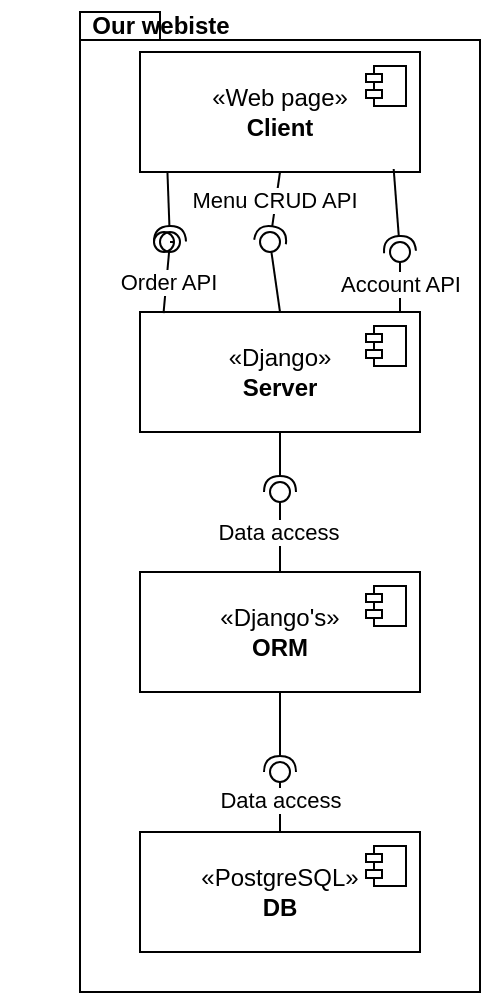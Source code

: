 <mxfile version="28.2.5">
  <diagram name="Page-1" id="gwHtqK4ijJzWARkYH_a7">
    <mxGraphModel dx="722" dy="1534" grid="1" gridSize="10" guides="1" tooltips="1" connect="1" arrows="1" fold="1" page="1" pageScale="1" pageWidth="827" pageHeight="1169" background="none" math="0" shadow="0">
      <root>
        <mxCell id="0" />
        <mxCell id="1" parent="0" />
        <mxCell id="x9E1pmyxvbZIwIWTpzgv-49" value="" style="shape=folder;fontStyle=1;spacingTop=10;tabWidth=40;tabHeight=14;tabPosition=left;html=1;whiteSpace=wrap;" parent="1" vertex="1">
          <mxGeometry x="220" width="200" height="490" as="geometry" />
        </mxCell>
        <mxCell id="x9E1pmyxvbZIwIWTpzgv-1" value="«Django»&lt;br&gt;&lt;b&gt;Server&lt;/b&gt;" style="html=1;dropTarget=0;whiteSpace=wrap;" parent="1" vertex="1">
          <mxGeometry x="250" y="150" width="140" height="60" as="geometry" />
        </mxCell>
        <mxCell id="x9E1pmyxvbZIwIWTpzgv-2" value="" style="shape=module;jettyWidth=8;jettyHeight=4;" parent="x9E1pmyxvbZIwIWTpzgv-1" vertex="1">
          <mxGeometry x="1" width="20" height="20" relative="1" as="geometry">
            <mxPoint x="-27" y="7" as="offset" />
          </mxGeometry>
        </mxCell>
        <mxCell id="x9E1pmyxvbZIwIWTpzgv-3" value="«Web page»&lt;div&gt;&lt;b&gt;Client&lt;/b&gt;&lt;/div&gt;" style="html=1;dropTarget=0;whiteSpace=wrap;" parent="1" vertex="1">
          <mxGeometry x="250" y="20" width="140" height="60" as="geometry" />
        </mxCell>
        <mxCell id="x9E1pmyxvbZIwIWTpzgv-4" value="" style="shape=module;jettyWidth=8;jettyHeight=4;" parent="x9E1pmyxvbZIwIWTpzgv-3" vertex="1">
          <mxGeometry x="1" width="20" height="20" relative="1" as="geometry">
            <mxPoint x="-27" y="7" as="offset" />
          </mxGeometry>
        </mxCell>
        <mxCell id="x9E1pmyxvbZIwIWTpzgv-5" value="«Django&#39;s»&lt;br&gt;&lt;b&gt;ORM&lt;/b&gt;" style="html=1;dropTarget=0;whiteSpace=wrap;" parent="1" vertex="1">
          <mxGeometry x="250" y="280" width="140" height="60" as="geometry" />
        </mxCell>
        <mxCell id="x9E1pmyxvbZIwIWTpzgv-6" value="" style="shape=module;jettyWidth=8;jettyHeight=4;" parent="x9E1pmyxvbZIwIWTpzgv-5" vertex="1">
          <mxGeometry x="1" width="20" height="20" relative="1" as="geometry">
            <mxPoint x="-27" y="7" as="offset" />
          </mxGeometry>
        </mxCell>
        <mxCell id="x9E1pmyxvbZIwIWTpzgv-7" value="«PostgreSQL»&lt;br&gt;&lt;b&gt;DB&lt;/b&gt;" style="html=1;dropTarget=0;whiteSpace=wrap;" parent="1" vertex="1">
          <mxGeometry x="250" y="410" width="140" height="60" as="geometry" />
        </mxCell>
        <mxCell id="x9E1pmyxvbZIwIWTpzgv-8" value="" style="shape=module;jettyWidth=8;jettyHeight=4;" parent="x9E1pmyxvbZIwIWTpzgv-7" vertex="1">
          <mxGeometry x="1" width="20" height="20" relative="1" as="geometry">
            <mxPoint x="-27" y="7" as="offset" />
          </mxGeometry>
        </mxCell>
        <mxCell id="x9E1pmyxvbZIwIWTpzgv-9" value="" style="rounded=0;orthogonalLoop=1;jettySize=auto;html=1;endArrow=halfCircle;endFill=0;endSize=6;strokeWidth=1;sketch=0;exitX=0.098;exitY=1;exitDx=0;exitDy=0;entryX=0.472;entryY=0.067;entryDx=0;entryDy=0;entryPerimeter=0;exitPerimeter=0;" parent="1" source="x9E1pmyxvbZIwIWTpzgv-3" target="x9E1pmyxvbZIwIWTpzgv-11" edge="1">
          <mxGeometry relative="1" as="geometry">
            <mxPoint x="380" y="265" as="sourcePoint" />
            <mxPoint x="285" y="120" as="targetPoint" />
          </mxGeometry>
        </mxCell>
        <mxCell id="x9E1pmyxvbZIwIWTpzgv-10" value="" style="rounded=0;orthogonalLoop=1;jettySize=auto;html=1;endArrow=oval;endFill=0;sketch=0;sourcePerimeterSpacing=0;targetPerimeterSpacing=0;endSize=10;exitX=0.084;exitY=0.01;exitDx=0;exitDy=0;exitPerimeter=0;" parent="1" source="x9E1pmyxvbZIwIWTpzgv-11" edge="1">
          <mxGeometry relative="1" as="geometry">
            <mxPoint x="290" y="100" as="sourcePoint" />
            <mxPoint x="262" y="115" as="targetPoint" />
          </mxGeometry>
        </mxCell>
        <mxCell id="x9E1pmyxvbZIwIWTpzgv-15" value="" style="ellipse;whiteSpace=wrap;html=1;align=center;aspect=fixed;fillColor=none;strokeColor=none;resizable=0;perimeter=centerPerimeter;rotatable=0;allowArrows=0;points=[];outlineConnect=1;" parent="1" vertex="1">
          <mxGeometry x="310" y="110" width="10" height="10" as="geometry" />
        </mxCell>
        <mxCell id="x9E1pmyxvbZIwIWTpzgv-16" value="" style="rounded=0;orthogonalLoop=1;jettySize=auto;html=1;endArrow=halfCircle;endFill=0;endSize=6;strokeWidth=1;sketch=0;exitX=0.5;exitY=1;exitDx=0;exitDy=0;entryX=0.833;entryY=-0.079;entryDx=0;entryDy=0;entryPerimeter=0;" parent="1" source="x9E1pmyxvbZIwIWTpzgv-3" target="x9E1pmyxvbZIwIWTpzgv-15" edge="1">
          <mxGeometry relative="1" as="geometry">
            <mxPoint x="380" y="115" as="sourcePoint" />
            <mxPoint x="330" y="110" as="targetPoint" />
          </mxGeometry>
        </mxCell>
        <mxCell id="x9E1pmyxvbZIwIWTpzgv-39" value="Menu CRUD API" style="edgeLabel;html=1;align=center;verticalAlign=middle;resizable=0;points=[];" parent="x9E1pmyxvbZIwIWTpzgv-16" vertex="1" connectable="0">
          <mxGeometry x="-0.175" y="-1" relative="1" as="geometry">
            <mxPoint as="offset" />
          </mxGeometry>
        </mxCell>
        <mxCell id="x9E1pmyxvbZIwIWTpzgv-17" value="" style="rounded=0;orthogonalLoop=1;jettySize=auto;html=1;endArrow=oval;endFill=0;sketch=0;sourcePerimeterSpacing=0;targetPerimeterSpacing=0;endSize=10;exitX=0.5;exitY=0;exitDx=0;exitDy=0;entryX=0.736;entryY=0.018;entryDx=0;entryDy=0;entryPerimeter=0;" parent="1" source="x9E1pmyxvbZIwIWTpzgv-1" target="x9E1pmyxvbZIwIWTpzgv-15" edge="1">
          <mxGeometry relative="1" as="geometry">
            <mxPoint x="340" y="115" as="sourcePoint" />
            <mxPoint x="330" y="110" as="targetPoint" />
          </mxGeometry>
        </mxCell>
        <mxCell id="x9E1pmyxvbZIwIWTpzgv-18" value="" style="ellipse;whiteSpace=wrap;html=1;align=center;aspect=fixed;fillColor=none;strokeColor=none;resizable=0;perimeter=centerPerimeter;rotatable=0;allowArrows=0;points=[];outlineConnect=1;" parent="1" vertex="1">
          <mxGeometry x="355" y="110" width="10" height="10" as="geometry" />
        </mxCell>
        <mxCell id="x9E1pmyxvbZIwIWTpzgv-32" value="" style="rounded=0;orthogonalLoop=1;jettySize=auto;html=1;endArrow=halfCircle;endFill=0;endSize=6;strokeWidth=1;sketch=0;exitX=0.906;exitY=0.975;exitDx=0;exitDy=0;exitPerimeter=0;" parent="1" source="x9E1pmyxvbZIwIWTpzgv-3" edge="1">
          <mxGeometry relative="1" as="geometry">
            <mxPoint x="370" y="100" as="sourcePoint" />
            <mxPoint x="380" y="120" as="targetPoint" />
          </mxGeometry>
        </mxCell>
        <mxCell id="x9E1pmyxvbZIwIWTpzgv-33" value="" style="rounded=0;orthogonalLoop=1;jettySize=auto;html=1;endArrow=oval;endFill=0;sketch=0;sourcePerimeterSpacing=0;targetPerimeterSpacing=0;endSize=10;" parent="1" edge="1">
          <mxGeometry relative="1" as="geometry">
            <mxPoint x="380" y="150" as="sourcePoint" />
            <mxPoint x="380" y="120" as="targetPoint" />
          </mxGeometry>
        </mxCell>
        <mxCell id="x9E1pmyxvbZIwIWTpzgv-40" value="Account API" style="edgeLabel;html=1;align=center;verticalAlign=middle;resizable=0;points=[];" parent="x9E1pmyxvbZIwIWTpzgv-33" vertex="1" connectable="0">
          <mxGeometry x="-0.053" relative="1" as="geometry">
            <mxPoint as="offset" />
          </mxGeometry>
        </mxCell>
        <mxCell id="x9E1pmyxvbZIwIWTpzgv-34" value="" style="ellipse;whiteSpace=wrap;html=1;align=center;aspect=fixed;fillColor=none;strokeColor=none;resizable=0;perimeter=centerPerimeter;rotatable=0;allowArrows=0;points=[];outlineConnect=1;" parent="1" vertex="1">
          <mxGeometry x="370" y="140" width="10" height="10" as="geometry" />
        </mxCell>
        <mxCell id="x9E1pmyxvbZIwIWTpzgv-36" value="" style="rounded=0;orthogonalLoop=1;jettySize=auto;html=1;endArrow=oval;endFill=0;sketch=0;sourcePerimeterSpacing=0;targetPerimeterSpacing=0;endSize=10;exitX=0.084;exitY=0.01;exitDx=0;exitDy=0;exitPerimeter=0;" parent="1" source="x9E1pmyxvbZIwIWTpzgv-1" target="x9E1pmyxvbZIwIWTpzgv-11" edge="1">
          <mxGeometry relative="1" as="geometry">
            <mxPoint x="262" y="151" as="sourcePoint" />
            <mxPoint x="262" y="115" as="targetPoint" />
          </mxGeometry>
        </mxCell>
        <mxCell id="x9E1pmyxvbZIwIWTpzgv-37" value="Order API" style="edgeLabel;html=1;align=center;verticalAlign=middle;resizable=0;points=[];" parent="x9E1pmyxvbZIwIWTpzgv-36" vertex="1" connectable="0">
          <mxGeometry x="-0.1" y="-1" relative="1" as="geometry">
            <mxPoint as="offset" />
          </mxGeometry>
        </mxCell>
        <mxCell id="x9E1pmyxvbZIwIWTpzgv-11" value="" style="ellipse;whiteSpace=wrap;html=1;align=center;aspect=fixed;fillColor=none;strokeColor=none;resizable=0;perimeter=centerPerimeter;rotatable=0;allowArrows=0;points=[];outlineConnect=1;" parent="1" vertex="1">
          <mxGeometry x="260" y="110" width="10" height="10" as="geometry" />
        </mxCell>
        <mxCell id="x9E1pmyxvbZIwIWTpzgv-41" value="" style="rounded=0;orthogonalLoop=1;jettySize=auto;html=1;endArrow=halfCircle;endFill=0;endSize=6;strokeWidth=1;sketch=0;exitX=0.5;exitY=1;exitDx=0;exitDy=0;" parent="1" source="x9E1pmyxvbZIwIWTpzgv-1" edge="1">
          <mxGeometry relative="1" as="geometry">
            <mxPoint x="140" y="205" as="sourcePoint" />
            <mxPoint x="320" y="240" as="targetPoint" />
          </mxGeometry>
        </mxCell>
        <mxCell id="x9E1pmyxvbZIwIWTpzgv-42" value="" style="rounded=0;orthogonalLoop=1;jettySize=auto;html=1;endArrow=oval;endFill=0;sketch=0;sourcePerimeterSpacing=0;targetPerimeterSpacing=0;endSize=10;exitX=0.5;exitY=0;exitDx=0;exitDy=0;" parent="1" source="x9E1pmyxvbZIwIWTpzgv-5" edge="1">
          <mxGeometry relative="1" as="geometry">
            <mxPoint x="100" y="205" as="sourcePoint" />
            <mxPoint x="320" y="240" as="targetPoint" />
          </mxGeometry>
        </mxCell>
        <mxCell id="x9E1pmyxvbZIwIWTpzgv-44" value="&lt;div&gt;Data access&lt;/div&gt;" style="edgeLabel;html=1;align=center;verticalAlign=middle;resizable=0;points=[];" parent="x9E1pmyxvbZIwIWTpzgv-42" vertex="1" connectable="0">
          <mxGeometry x="0.018" y="1" relative="1" as="geometry">
            <mxPoint as="offset" />
          </mxGeometry>
        </mxCell>
        <mxCell id="x9E1pmyxvbZIwIWTpzgv-45" value="" style="rounded=0;orthogonalLoop=1;jettySize=auto;html=1;endArrow=halfCircle;endFill=0;endSize=6;strokeWidth=1;sketch=0;exitX=0.5;exitY=1;exitDx=0;exitDy=0;" parent="1" source="x9E1pmyxvbZIwIWTpzgv-5" edge="1">
          <mxGeometry relative="1" as="geometry">
            <mxPoint x="360" y="395" as="sourcePoint" />
            <mxPoint x="320" y="380" as="targetPoint" />
          </mxGeometry>
        </mxCell>
        <mxCell id="x9E1pmyxvbZIwIWTpzgv-46" value="" style="rounded=0;orthogonalLoop=1;jettySize=auto;html=1;endArrow=oval;endFill=0;sketch=0;sourcePerimeterSpacing=0;targetPerimeterSpacing=0;endSize=10;exitX=0.5;exitY=0;exitDx=0;exitDy=0;" parent="1" source="x9E1pmyxvbZIwIWTpzgv-7" edge="1">
          <mxGeometry relative="1" as="geometry">
            <mxPoint x="320" y="395" as="sourcePoint" />
            <mxPoint x="320" y="380" as="targetPoint" />
          </mxGeometry>
        </mxCell>
        <mxCell id="x9E1pmyxvbZIwIWTpzgv-48" value="Data access" style="edgeLabel;html=1;align=center;verticalAlign=middle;resizable=0;points=[];" parent="x9E1pmyxvbZIwIWTpzgv-46" vertex="1" connectable="0">
          <mxGeometry x="0.094" relative="1" as="geometry">
            <mxPoint as="offset" />
          </mxGeometry>
        </mxCell>
        <mxCell id="x9E1pmyxvbZIwIWTpzgv-47" value="" style="ellipse;whiteSpace=wrap;html=1;align=center;aspect=fixed;fillColor=none;strokeColor=none;resizable=0;perimeter=centerPerimeter;rotatable=0;allowArrows=0;points=[];outlineConnect=1;" parent="1" vertex="1">
          <mxGeometry x="335" y="390" width="10" height="10" as="geometry" />
        </mxCell>
        <mxCell id="x9E1pmyxvbZIwIWTpzgv-50" value="Our webiste" style="text;align=center;fontStyle=1;verticalAlign=middle;spacingLeft=3;spacingRight=3;strokeColor=none;rotatable=0;points=[[0,0.5],[1,0.5]];portConstraint=eastwest;html=1;" parent="1" vertex="1">
          <mxGeometry x="220" y="-6" width="80" height="26" as="geometry" />
        </mxCell>
        <mxCell id="x9E1pmyxvbZIwIWTpzgv-65" value="" style="ellipse;whiteSpace=wrap;html=1;align=center;aspect=fixed;fillColor=none;strokeColor=none;resizable=0;perimeter=centerPerimeter;rotatable=0;allowArrows=0;points=[];outlineConnect=1;" parent="1" vertex="1">
          <mxGeometry x="180" y="210" width="10" height="10" as="geometry" />
        </mxCell>
      </root>
    </mxGraphModel>
  </diagram>
</mxfile>
